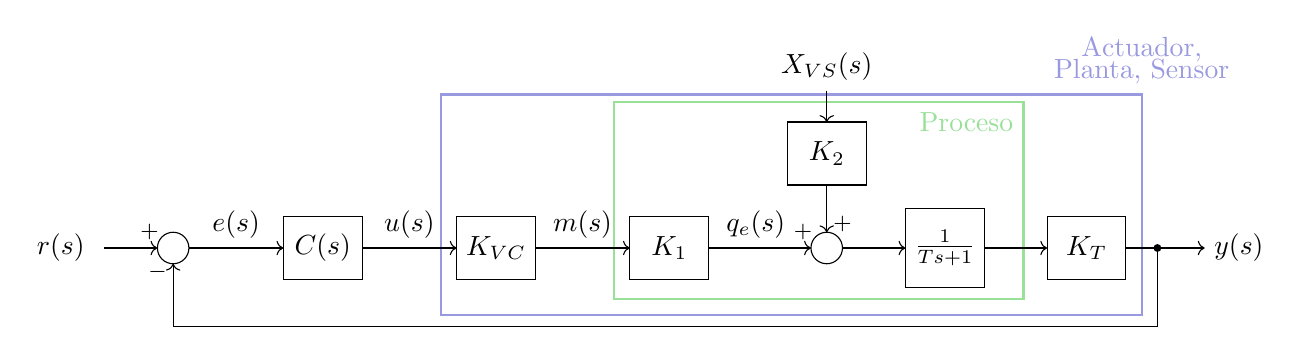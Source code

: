 \begin{tikzpicture}
    
    \node [name=entrada] {};

    \draw [color=blue!70!black!40!white, thick]  (entrada) ++(4.4,-0.85) rectangle ++(8.9,2.8) node (l1) [above] {Planta, Sensor} (l1) node [above] {Actuador,};

    \draw [color=green!70!black!40!white, thick]  (entrada) ++(6.6,-0.65) rectangle ++(5.2,2.5) node (l1) [below left] {Proceso} (l1) node [above] {};

    \draw [->] (entrada) node [left] {$r(s)$} -- ++(.8,0) node (suma1) {};

    \draw [->] (suma1) ++(0.2cm, 0) node (suma1centro) {} circle (0.2cm);
    \draw (suma1centro) ++(-0.3,0.2) node {\footnotesize$+$};
    \draw (suma1centro) ++(-0.2,-0.3) node {\footnotesize$-$};

    \draw [->] (suma1centro) ++(0.2,0) -- ++(.6,0) node [above] {$e(s)$} -- ++(.6,0) node (controlador) {};

    \draw (controlador) ++(0, -0.4) rectangle ++(1,.8);
    \draw (controlador) ++(0.5,0) node {$C(s)$};

    \draw [->] (controlador) ++(1,0) -- ++(.6,0) node [above] {$u(s)$} -- ++(.6,0) node (kvc) {};

    \draw (kvc) ++(0, -0.4) rectangle ++(1,.8);
    \draw (kvc) ++(0.5,0) node {$K_{VC}$};

    \draw [->] (kvc) ++(1,0) -- ++(.6,0) node [above] {$m(s)$} -- ++(.6,0) node (k1) {};

    \draw (k1) ++(0, -0.4) rectangle ++(1,.8);
    \draw (k1) ++(0.5,0) node {$K_{1}$};

    \draw [->] (k1) ++(1,0) -- ++(.6,0) node [above] {$q_e(s)$} -- ++(.7,0) node (suma2) {};

    \draw [->] (suma2) ++(0.2cm, 0) node (suma2centro) {} circle (0.2cm);
    \draw (suma2centro) ++(-0.3,0.2) node {\footnotesize$+$};
    \draw (suma2centro) ++(0.2,0.3) node {\footnotesize$+$};

    \draw [->] (suma2centro) ++(0,2) node [above] {$X_{VS}(s)$} -- ++(0,-0.4) node (k2) {};
    \draw (k2) ++(-.5,0) rectangle ++(1,-.8);
    \draw (k2) ++(0,-0.4) node {$K_{2}$};
    \draw [->] (k2) ++(0,-0.8) -- ++(0,-.6);

    \draw [->] (suma2centro) ++(0.2, 0) -- ++(.8,0) node (proceso) {};

    \draw (proceso) ++(0, -0.5) rectangle ++(1,1);
    \draw (proceso) ++(0.5,0) node {$\frac{1}{Ts+1}$};

    \draw [->] (proceso) ++(1, 0) -- ++(.8,0) node (kt) {};

    \draw (kt) ++(0, -0.4) rectangle ++(1,.8);
    \draw (kt) ++(0.5,0) node {$K_T$};

    \draw [->] (kt) ++(1, 0) -- ++(1,0) node [right] {$y(s)$};

    \fill (kt) ++(1.4,0) circle (0.05cm);
    \draw [->] (kt) ++(1.4,0)  -- ++(0,-1) -- ++(-12.5,0) -- ++(0,0.8);
    
    %\draw [color=orange!70!black, thick]  (entrada) ++(1.6,-0.75) rectangle ++(4.6,1.5) node [above left] {Controlador};



\end{tikzpicture}